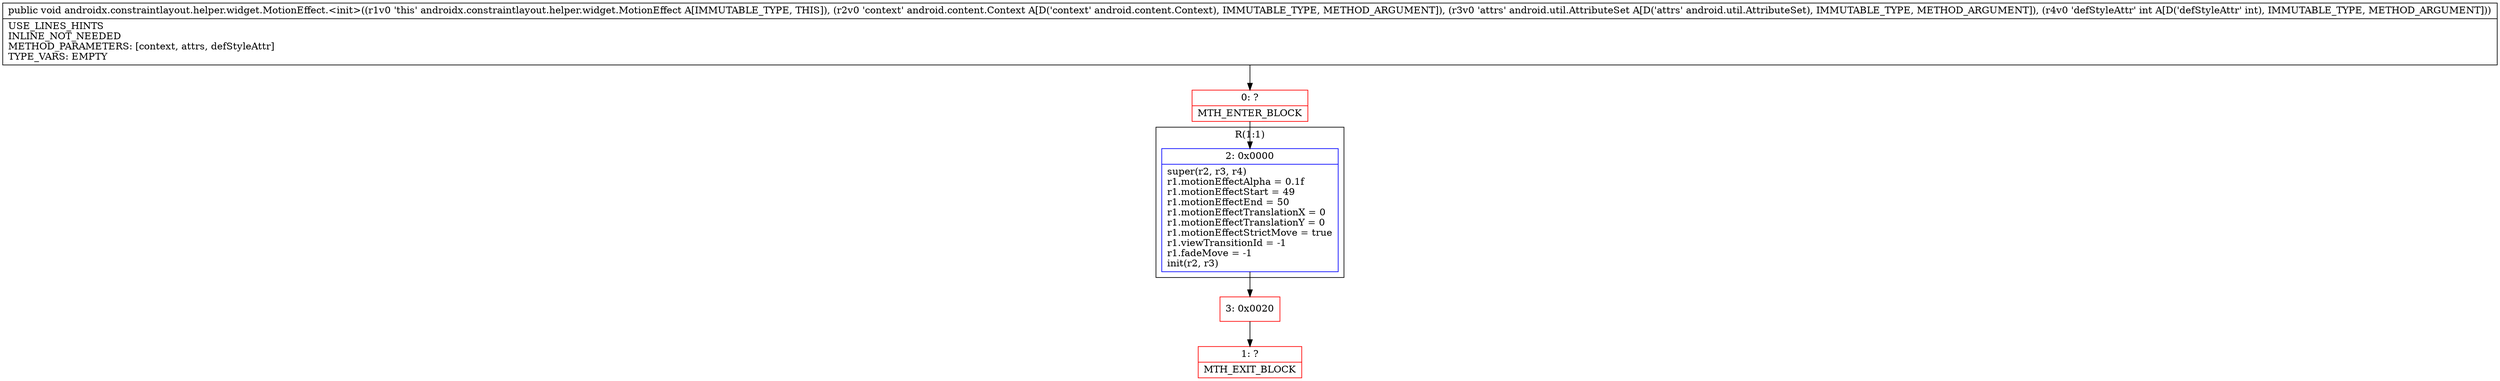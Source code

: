 digraph "CFG forandroidx.constraintlayout.helper.widget.MotionEffect.\<init\>(Landroid\/content\/Context;Landroid\/util\/AttributeSet;I)V" {
subgraph cluster_Region_118531652 {
label = "R(1:1)";
node [shape=record,color=blue];
Node_2 [shape=record,label="{2\:\ 0x0000|super(r2, r3, r4)\lr1.motionEffectAlpha = 0.1f\lr1.motionEffectStart = 49\lr1.motionEffectEnd = 50\lr1.motionEffectTranslationX = 0\lr1.motionEffectTranslationY = 0\lr1.motionEffectStrictMove = true\lr1.viewTransitionId = \-1\lr1.fadeMove = \-1\linit(r2, r3)\l}"];
}
Node_0 [shape=record,color=red,label="{0\:\ ?|MTH_ENTER_BLOCK\l}"];
Node_3 [shape=record,color=red,label="{3\:\ 0x0020}"];
Node_1 [shape=record,color=red,label="{1\:\ ?|MTH_EXIT_BLOCK\l}"];
MethodNode[shape=record,label="{public void androidx.constraintlayout.helper.widget.MotionEffect.\<init\>((r1v0 'this' androidx.constraintlayout.helper.widget.MotionEffect A[IMMUTABLE_TYPE, THIS]), (r2v0 'context' android.content.Context A[D('context' android.content.Context), IMMUTABLE_TYPE, METHOD_ARGUMENT]), (r3v0 'attrs' android.util.AttributeSet A[D('attrs' android.util.AttributeSet), IMMUTABLE_TYPE, METHOD_ARGUMENT]), (r4v0 'defStyleAttr' int A[D('defStyleAttr' int), IMMUTABLE_TYPE, METHOD_ARGUMENT]))  | USE_LINES_HINTS\lINLINE_NOT_NEEDED\lMETHOD_PARAMETERS: [context, attrs, defStyleAttr]\lTYPE_VARS: EMPTY\l}"];
MethodNode -> Node_0;Node_2 -> Node_3;
Node_0 -> Node_2;
Node_3 -> Node_1;
}

